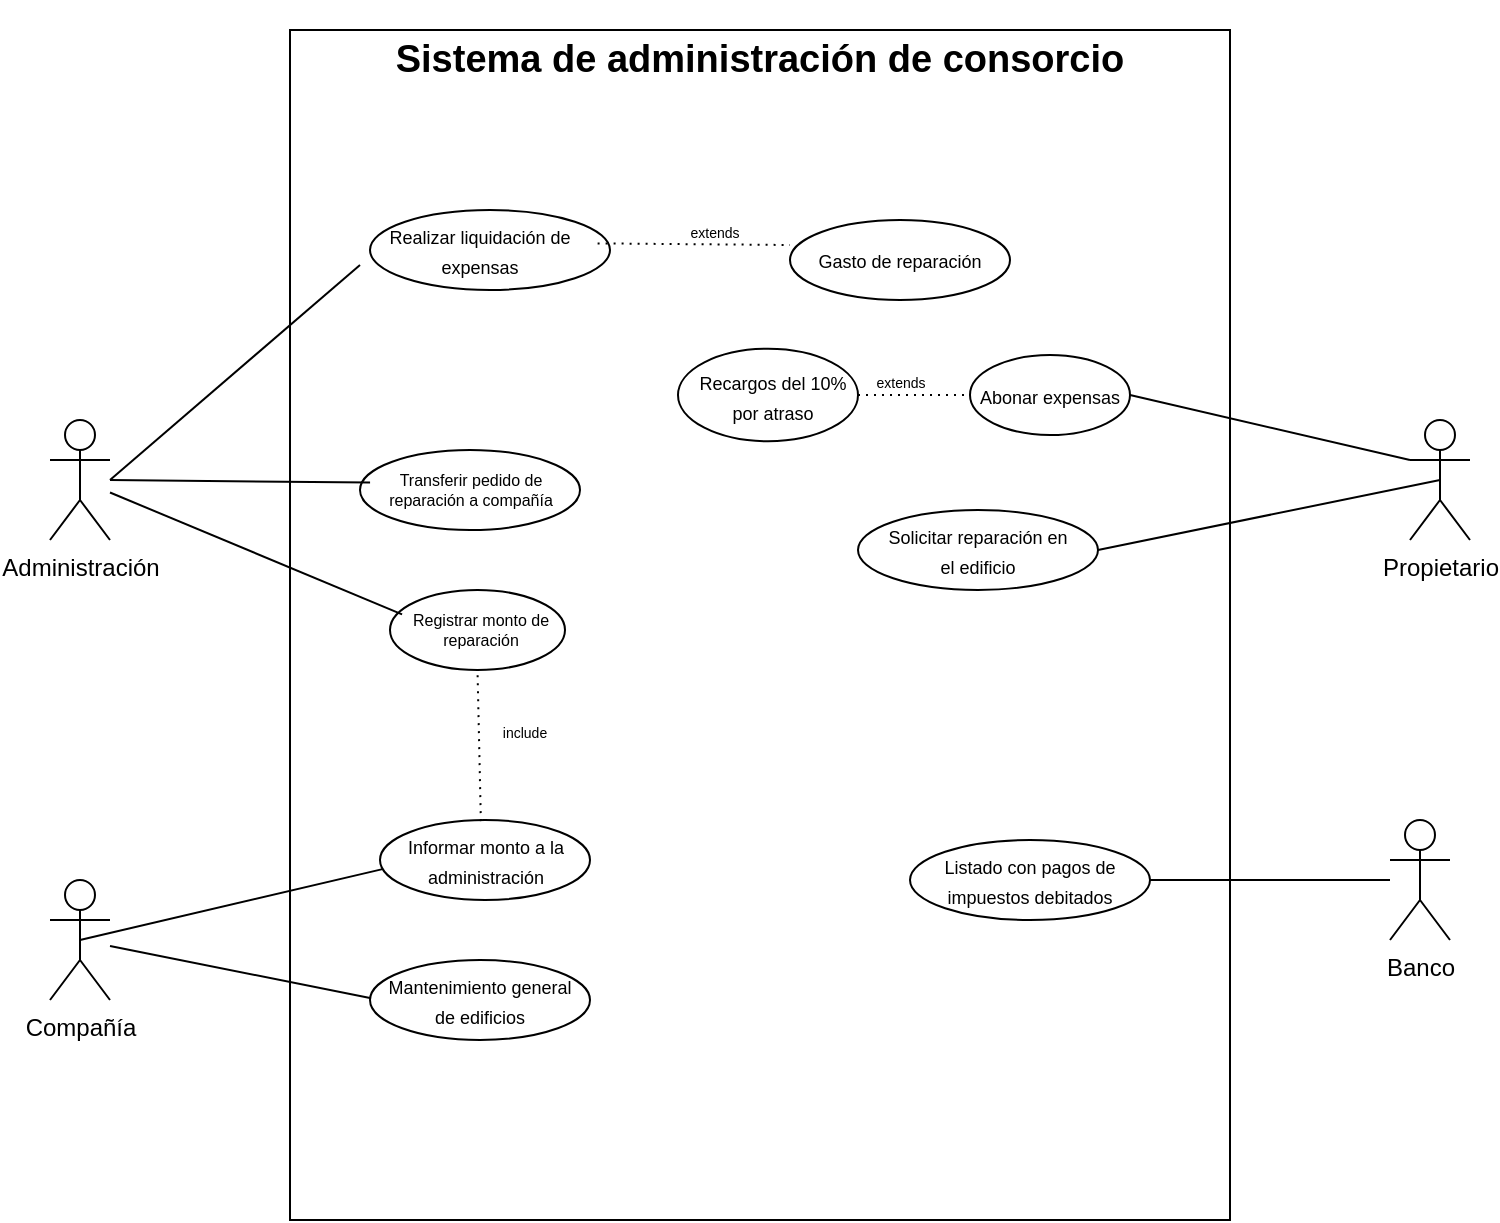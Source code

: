 <mxfile version="24.3.1" type="github">
  <diagram name="Página-1" id="dHpCA66BBc9U6__JTMh9">
    <mxGraphModel dx="1816" dy="1697" grid="1" gridSize="10" guides="1" tooltips="1" connect="1" arrows="1" fold="1" page="1" pageScale="1" pageWidth="827" pageHeight="1169" math="0" shadow="0">
      <root>
        <mxCell id="0" />
        <mxCell id="1" parent="0" />
        <mxCell id="leOEBqHJ9ZsSow2MIpuy-2" value="" style="rounded=0;whiteSpace=wrap;html=1;" parent="1" vertex="1">
          <mxGeometry x="130" y="-125" width="470" height="595" as="geometry" />
        </mxCell>
        <mxCell id="leOEBqHJ9ZsSow2MIpuy-4" value="&lt;font style=&quot;font-size: 19px;&quot;&gt;&lt;b&gt;Sistema de administración de consorcio&lt;/b&gt;&lt;/font&gt;" style="text;html=1;align=center;verticalAlign=middle;whiteSpace=wrap;rounded=0;" parent="1" vertex="1">
          <mxGeometry x="130" y="-140" width="470" height="60" as="geometry" />
        </mxCell>
        <mxCell id="leOEBqHJ9ZsSow2MIpuy-6" value="Administración" style="shape=umlActor;verticalLabelPosition=bottom;verticalAlign=top;html=1;outlineConnect=0;" parent="1" vertex="1">
          <mxGeometry x="10" y="70" width="30" height="60" as="geometry" />
        </mxCell>
        <mxCell id="leOEBqHJ9ZsSow2MIpuy-7" value="" style="ellipse;whiteSpace=wrap;html=1;" parent="1" vertex="1">
          <mxGeometry x="170" y="-35" width="120" height="40" as="geometry" />
        </mxCell>
        <mxCell id="leOEBqHJ9ZsSow2MIpuy-8" value="&lt;font style=&quot;font-size: 9px;&quot;&gt;Realizar liquidación de expensas&lt;/font&gt;" style="text;html=1;align=center;verticalAlign=middle;whiteSpace=wrap;rounded=0;" parent="1" vertex="1">
          <mxGeometry x="165" y="-30" width="120" height="30" as="geometry" />
        </mxCell>
        <mxCell id="leOEBqHJ9ZsSow2MIpuy-9" value="" style="ellipse;whiteSpace=wrap;html=1;" parent="1" vertex="1">
          <mxGeometry x="324" y="34.38" width="90" height="46.25" as="geometry" />
        </mxCell>
        <mxCell id="leOEBqHJ9ZsSow2MIpuy-10" value="&lt;font style=&quot;font-size: 9px;&quot;&gt;Recargos del 10% por atraso&lt;br&gt;&lt;/font&gt;" style="text;html=1;align=center;verticalAlign=middle;whiteSpace=wrap;rounded=0;" parent="1" vertex="1">
          <mxGeometry x="329" y="38.75" width="85" height="37.5" as="geometry" />
        </mxCell>
        <mxCell id="leOEBqHJ9ZsSow2MIpuy-13" value="" style="ellipse;whiteSpace=wrap;html=1;" parent="1" vertex="1">
          <mxGeometry x="165" y="85" width="110" height="40" as="geometry" />
        </mxCell>
        <mxCell id="leOEBqHJ9ZsSow2MIpuy-14" value="&lt;font style=&quot;font-size: 8px;&quot;&gt;Transferir pedido de reparación a compañía&lt;br style=&quot;font-size: 8px;&quot;&gt;&lt;/font&gt;" style="text;html=1;align=center;verticalAlign=middle;whiteSpace=wrap;rounded=0;fontSize=8;" parent="1" vertex="1">
          <mxGeometry x="172.5" y="90" width="95" height="30" as="geometry" />
        </mxCell>
        <mxCell id="leOEBqHJ9ZsSow2MIpuy-15" value="" style="endArrow=none;html=1;rounded=0;entryX=0;entryY=0.75;entryDx=0;entryDy=0;" parent="1" target="leOEBqHJ9ZsSow2MIpuy-8" edge="1">
          <mxGeometry width="50" height="50" relative="1" as="geometry">
            <mxPoint x="40" y="100" as="sourcePoint" />
            <mxPoint x="90" y="35" as="targetPoint" />
          </mxGeometry>
        </mxCell>
        <mxCell id="leOEBqHJ9ZsSow2MIpuy-18" value="" style="endArrow=none;html=1;rounded=0;entryX=-0.026;entryY=0.376;entryDx=0;entryDy=0;entryPerimeter=0;" parent="1" target="leOEBqHJ9ZsSow2MIpuy-14" edge="1">
          <mxGeometry width="50" height="50" relative="1" as="geometry">
            <mxPoint x="40" y="100" as="sourcePoint" />
            <mxPoint x="200" y="132" as="targetPoint" />
          </mxGeometry>
        </mxCell>
        <mxCell id="leOEBqHJ9ZsSow2MIpuy-19" value="&lt;div&gt;Propietario&lt;/div&gt;" style="shape=umlActor;verticalLabelPosition=bottom;verticalAlign=top;html=1;outlineConnect=0;" parent="1" vertex="1">
          <mxGeometry x="690" y="70" width="30" height="60" as="geometry" />
        </mxCell>
        <mxCell id="leOEBqHJ9ZsSow2MIpuy-22" value="Compañía" style="shape=umlActor;verticalLabelPosition=bottom;verticalAlign=top;html=1;outlineConnect=0;" parent="1" vertex="1">
          <mxGeometry x="10" y="300" width="30" height="60" as="geometry" />
        </mxCell>
        <mxCell id="leOEBqHJ9ZsSow2MIpuy-23" value="Banco" style="shape=umlActor;verticalLabelPosition=bottom;verticalAlign=top;html=1;outlineConnect=0;" parent="1" vertex="1">
          <mxGeometry x="680" y="270" width="30" height="60" as="geometry" />
        </mxCell>
        <mxCell id="leOEBqHJ9ZsSow2MIpuy-39" value="" style="group" parent="1" vertex="1" connectable="0">
          <mxGeometry x="470" y="37.5" width="80" height="40" as="geometry" />
        </mxCell>
        <mxCell id="leOEBqHJ9ZsSow2MIpuy-35" value="" style="ellipse;whiteSpace=wrap;html=1;" parent="leOEBqHJ9ZsSow2MIpuy-39" vertex="1">
          <mxGeometry width="80" height="40" as="geometry" />
        </mxCell>
        <mxCell id="leOEBqHJ9ZsSow2MIpuy-36" value="&lt;font style=&quot;font-size: 9px;&quot;&gt;Abonar expensas&lt;br&gt;&lt;/font&gt;" style="text;html=1;align=center;verticalAlign=middle;whiteSpace=wrap;rounded=0;" parent="leOEBqHJ9ZsSow2MIpuy-39" vertex="1">
          <mxGeometry y="5" width="80" height="30" as="geometry" />
        </mxCell>
        <mxCell id="leOEBqHJ9ZsSow2MIpuy-40" value="" style="group" parent="1" vertex="1" connectable="0">
          <mxGeometry x="414" y="115" width="120" height="40" as="geometry" />
        </mxCell>
        <mxCell id="leOEBqHJ9ZsSow2MIpuy-37" value="" style="ellipse;whiteSpace=wrap;html=1;" parent="leOEBqHJ9ZsSow2MIpuy-40" vertex="1">
          <mxGeometry width="120" height="40" as="geometry" />
        </mxCell>
        <mxCell id="leOEBqHJ9ZsSow2MIpuy-38" value="&lt;font style=&quot;font-size: 9px;&quot;&gt;Solicitar reparación en el edificio&lt;font style=&quot;font-size: 9px;&quot;&gt;&lt;br&gt;&lt;/font&gt;&lt;/font&gt;" style="text;html=1;align=center;verticalAlign=middle;whiteSpace=wrap;rounded=0;" parent="leOEBqHJ9ZsSow2MIpuy-40" vertex="1">
          <mxGeometry x="10" y="7.5" width="100" height="25" as="geometry" />
        </mxCell>
        <mxCell id="leOEBqHJ9ZsSow2MIpuy-41" value="" style="endArrow=none;html=1;rounded=0;entryX=0;entryY=0.333;entryDx=0;entryDy=0;entryPerimeter=0;exitX=1;exitY=0.5;exitDx=0;exitDy=0;" parent="1" source="leOEBqHJ9ZsSow2MIpuy-36" target="leOEBqHJ9ZsSow2MIpuy-19" edge="1">
          <mxGeometry width="50" height="50" relative="1" as="geometry">
            <mxPoint x="460" y="150" as="sourcePoint" />
            <mxPoint x="510" y="100" as="targetPoint" />
          </mxGeometry>
        </mxCell>
        <mxCell id="leOEBqHJ9ZsSow2MIpuy-42" value="" style="endArrow=none;html=1;rounded=0;entryX=0.5;entryY=0.5;entryDx=0;entryDy=0;entryPerimeter=0;exitX=1;exitY=0.5;exitDx=0;exitDy=0;" parent="1" source="leOEBqHJ9ZsSow2MIpuy-37" target="leOEBqHJ9ZsSow2MIpuy-19" edge="1">
          <mxGeometry width="50" height="50" relative="1" as="geometry">
            <mxPoint x="544" y="70" as="sourcePoint" />
            <mxPoint x="700" y="100" as="targetPoint" />
          </mxGeometry>
        </mxCell>
        <mxCell id="bwaJggvG7derBMp-TC6a-1" value="" style="endArrow=none;html=1;rounded=0;entryX=0;entryY=0.5;entryDx=0;entryDy=0;" parent="1" source="leOEBqHJ9ZsSow2MIpuy-22" target="bwaJggvG7derBMp-TC6a-4" edge="1">
          <mxGeometry width="50" height="50" relative="1" as="geometry">
            <mxPoint x="25" y="380" as="sourcePoint" />
            <mxPoint x="90" y="300" as="targetPoint" />
          </mxGeometry>
        </mxCell>
        <mxCell id="bwaJggvG7derBMp-TC6a-2" value="" style="group" parent="1" vertex="1" connectable="0">
          <mxGeometry x="170" y="340" width="110" height="40" as="geometry" />
        </mxCell>
        <mxCell id="bwaJggvG7derBMp-TC6a-3" value="" style="ellipse;whiteSpace=wrap;html=1;" parent="bwaJggvG7derBMp-TC6a-2" vertex="1">
          <mxGeometry width="110" height="40" as="geometry" />
        </mxCell>
        <mxCell id="bwaJggvG7derBMp-TC6a-4" value="&lt;font style=&quot;font-size: 9px;&quot;&gt;Mantenimiento general de edificios&lt;/font&gt;" style="text;html=1;align=center;verticalAlign=middle;whiteSpace=wrap;rounded=0;" parent="bwaJggvG7derBMp-TC6a-2" vertex="1">
          <mxGeometry x="5" y="5" width="100" height="30" as="geometry" />
        </mxCell>
        <mxCell id="bwaJggvG7derBMp-TC6a-5" value="" style="group" parent="1" vertex="1" connectable="0">
          <mxGeometry x="175" y="270" width="105" height="40" as="geometry" />
        </mxCell>
        <mxCell id="bwaJggvG7derBMp-TC6a-6" value="" style="ellipse;whiteSpace=wrap;html=1;" parent="bwaJggvG7derBMp-TC6a-5" vertex="1">
          <mxGeometry width="105" height="40" as="geometry" />
        </mxCell>
        <mxCell id="bwaJggvG7derBMp-TC6a-7" value="&lt;font style=&quot;font-size: 9px;&quot;&gt;Informar monto a la administración&lt;/font&gt;" style="text;html=1;align=center;verticalAlign=middle;whiteSpace=wrap;rounded=0;" parent="bwaJggvG7derBMp-TC6a-5" vertex="1">
          <mxGeometry x="7.5" y="5" width="90" height="30" as="geometry" />
        </mxCell>
        <mxCell id="bwaJggvG7derBMp-TC6a-8" value="" style="endArrow=none;html=1;rounded=0;exitX=0.5;exitY=0.5;exitDx=0;exitDy=0;exitPerimeter=0;entryX=0.012;entryY=0.614;entryDx=0;entryDy=0;entryPerimeter=0;" parent="1" source="leOEBqHJ9ZsSow2MIpuy-22" target="bwaJggvG7derBMp-TC6a-6" edge="1">
          <mxGeometry width="50" height="50" relative="1" as="geometry">
            <mxPoint x="42" y="366" as="sourcePoint" />
            <mxPoint x="160" y="310" as="targetPoint" />
          </mxGeometry>
        </mxCell>
        <mxCell id="bwaJggvG7derBMp-TC6a-14" value="" style="group" parent="1" vertex="1" connectable="0">
          <mxGeometry x="440" y="280" width="120" height="40" as="geometry" />
        </mxCell>
        <mxCell id="bwaJggvG7derBMp-TC6a-15" value="" style="ellipse;whiteSpace=wrap;html=1;" parent="bwaJggvG7derBMp-TC6a-14" vertex="1">
          <mxGeometry width="120" height="40" as="geometry" />
        </mxCell>
        <mxCell id="bwaJggvG7derBMp-TC6a-16" value="&lt;font style=&quot;font-size: 9px;&quot;&gt;Listado con pagos de impuestos debitados&lt;/font&gt;" style="text;html=1;align=center;verticalAlign=middle;whiteSpace=wrap;rounded=0;" parent="bwaJggvG7derBMp-TC6a-14" vertex="1">
          <mxGeometry x="10" y="7.5" width="100" height="25" as="geometry" />
        </mxCell>
        <mxCell id="mhS0V_GhBwwC2oj6yAqv-5" value="" style="group" vertex="1" connectable="0" parent="1">
          <mxGeometry x="380" y="-30" width="110" height="40" as="geometry" />
        </mxCell>
        <mxCell id="mhS0V_GhBwwC2oj6yAqv-6" value="" style="ellipse;whiteSpace=wrap;html=1;" vertex="1" parent="mhS0V_GhBwwC2oj6yAqv-5">
          <mxGeometry width="110.0" height="40" as="geometry" />
        </mxCell>
        <mxCell id="mhS0V_GhBwwC2oj6yAqv-7" value="&lt;font style=&quot;font-size: 9px;&quot;&gt;Gasto de reparación&lt;br&gt;&lt;/font&gt;" style="text;html=1;align=center;verticalAlign=middle;whiteSpace=wrap;rounded=0;" vertex="1" parent="mhS0V_GhBwwC2oj6yAqv-5">
          <mxGeometry y="5" width="110.0" height="30" as="geometry" />
        </mxCell>
        <mxCell id="mhS0V_GhBwwC2oj6yAqv-16" value="" style="group" vertex="1" connectable="0" parent="1">
          <mxGeometry x="315" y="-30" width="55" height="10" as="geometry" />
        </mxCell>
        <mxCell id="mhS0V_GhBwwC2oj6yAqv-12" value="" style="endArrow=none;dashed=1;html=1;dashPattern=1 3;strokeWidth=1;rounded=0;exitX=0.99;exitY=0.39;exitDx=0;exitDy=0;exitPerimeter=0;entryX=0;entryY=0.25;entryDx=0;entryDy=0;spacing=1;jumpSize=3;" edge="1" parent="mhS0V_GhBwwC2oj6yAqv-16" source="leOEBqHJ9ZsSow2MIpuy-8" target="mhS0V_GhBwwC2oj6yAqv-7">
          <mxGeometry width="50" height="50" relative="1" as="geometry">
            <mxPoint x="-5" y="30" as="sourcePoint" />
            <mxPoint x="45" y="-20" as="targetPoint" />
          </mxGeometry>
        </mxCell>
        <mxCell id="mhS0V_GhBwwC2oj6yAqv-13" value="&lt;font style=&quot;font-size: 7px;&quot;&gt;extends&lt;/font&gt;" style="text;html=1;align=center;verticalAlign=middle;whiteSpace=wrap;rounded=0;" vertex="1" parent="mhS0V_GhBwwC2oj6yAqv-16">
          <mxGeometry width="55" height="10" as="geometry" />
        </mxCell>
        <mxCell id="mhS0V_GhBwwC2oj6yAqv-28" value="" style="endArrow=none;html=1;rounded=0;exitX=1;exitY=0.5;exitDx=0;exitDy=0;" edge="1" parent="1" source="bwaJggvG7derBMp-TC6a-15" target="leOEBqHJ9ZsSow2MIpuy-23">
          <mxGeometry width="50" height="50" relative="1" as="geometry">
            <mxPoint x="580" y="400" as="sourcePoint" />
            <mxPoint x="715" y="480" as="targetPoint" />
          </mxGeometry>
        </mxCell>
        <mxCell id="mhS0V_GhBwwC2oj6yAqv-29" value="" style="group" vertex="1" connectable="0" parent="1">
          <mxGeometry x="407.5" y="45" width="55" height="10" as="geometry" />
        </mxCell>
        <mxCell id="mhS0V_GhBwwC2oj6yAqv-31" value="&lt;font style=&quot;font-size: 7px;&quot;&gt;extends&lt;/font&gt;" style="text;html=1;align=center;verticalAlign=middle;whiteSpace=wrap;rounded=0;" vertex="1" parent="mhS0V_GhBwwC2oj6yAqv-29">
          <mxGeometry width="55" height="10" as="geometry" />
        </mxCell>
        <mxCell id="mhS0V_GhBwwC2oj6yAqv-30" value="" style="endArrow=none;dashed=1;html=1;dashPattern=1 3;strokeWidth=1;rounded=0;exitX=1;exitY=0.5;exitDx=0;exitDy=0;entryX=0;entryY=0.5;entryDx=0;entryDy=0;spacing=1;jumpSize=3;" edge="1" parent="1" source="leOEBqHJ9ZsSow2MIpuy-10" target="leOEBqHJ9ZsSow2MIpuy-36">
          <mxGeometry width="50" height="50" relative="1" as="geometry">
            <mxPoint x="365" y="75" as="sourcePoint" />
            <mxPoint x="415" y="25" as="targetPoint" />
          </mxGeometry>
        </mxCell>
        <mxCell id="mhS0V_GhBwwC2oj6yAqv-41" value="" style="endArrow=none;html=1;rounded=0;entryX=0.069;entryY=0.304;entryDx=0;entryDy=0;entryPerimeter=0;" edge="1" parent="1" source="leOEBqHJ9ZsSow2MIpuy-6" target="mhS0V_GhBwwC2oj6yAqv-40">
          <mxGeometry width="50" height="50" relative="1" as="geometry">
            <mxPoint x="47" y="130" as="sourcePoint" />
            <mxPoint x="190" y="166" as="targetPoint" />
          </mxGeometry>
        </mxCell>
        <mxCell id="mhS0V_GhBwwC2oj6yAqv-40" value="" style="ellipse;whiteSpace=wrap;html=1;verticalAlign=middle;fillColor=none;" vertex="1" parent="1">
          <mxGeometry x="180" y="155" width="87.5" height="40" as="geometry" />
        </mxCell>
        <mxCell id="mhS0V_GhBwwC2oj6yAqv-38" value="&lt;font style=&quot;font-size: 8px;&quot;&gt;Registrar monto de reparación&lt;br style=&quot;font-size: 8px;&quot;&gt;&lt;/font&gt;" style="text;html=1;align=center;verticalAlign=middle;whiteSpace=wrap;rounded=0;fontSize=8;" vertex="1" parent="1">
          <mxGeometry x="177.5" y="160" width="95" height="30" as="geometry" />
        </mxCell>
        <mxCell id="mhS0V_GhBwwC2oj6yAqv-42" value="" style="endArrow=none;dashed=1;html=1;dashPattern=1 3;strokeWidth=1;rounded=0;entryX=0.5;entryY=1;entryDx=0;entryDy=0;exitX=0.477;exitY=-0.148;exitDx=0;exitDy=0;exitPerimeter=0;" edge="1" parent="1" source="bwaJggvG7derBMp-TC6a-7" target="mhS0V_GhBwwC2oj6yAqv-40">
          <mxGeometry width="50" height="50" relative="1" as="geometry">
            <mxPoint x="380" y="230" as="sourcePoint" />
            <mxPoint x="430" y="180" as="targetPoint" />
          </mxGeometry>
        </mxCell>
        <mxCell id="mhS0V_GhBwwC2oj6yAqv-43" value="" style="group" vertex="1" connectable="0" parent="1">
          <mxGeometry x="220" y="220" width="55" height="10" as="geometry" />
        </mxCell>
        <mxCell id="mhS0V_GhBwwC2oj6yAqv-44" value="&lt;font style=&quot;font-size: 7px;&quot;&gt;include&lt;/font&gt;" style="text;html=1;align=center;verticalAlign=middle;whiteSpace=wrap;rounded=0;" vertex="1" parent="mhS0V_GhBwwC2oj6yAqv-43">
          <mxGeometry width="55" height="10" as="geometry" />
        </mxCell>
      </root>
    </mxGraphModel>
  </diagram>
</mxfile>
